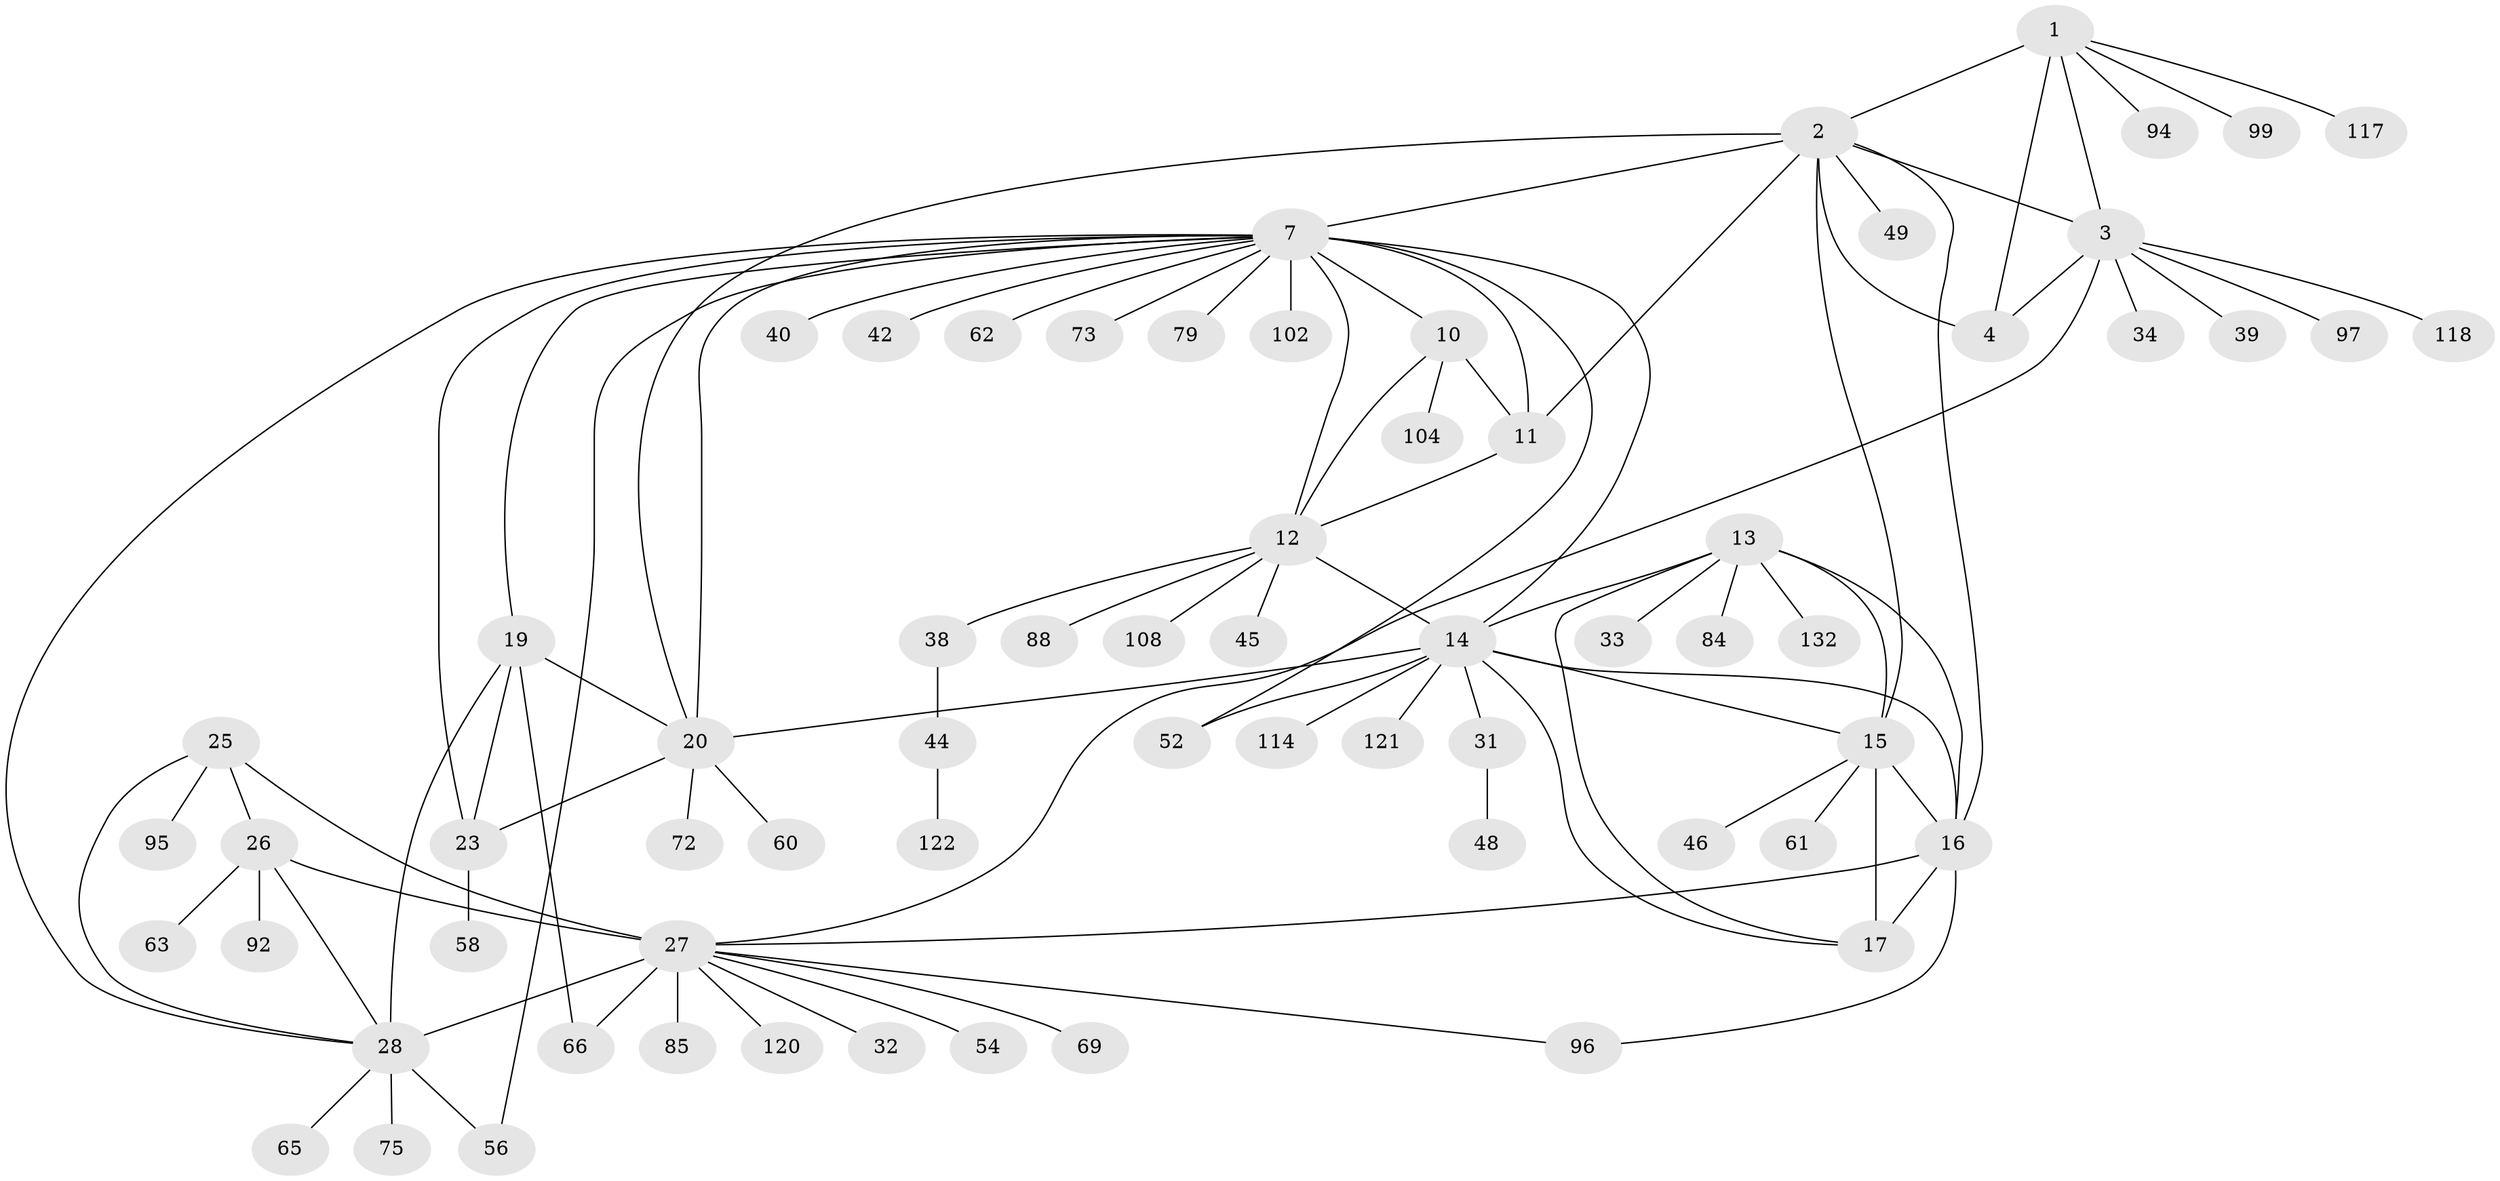 // original degree distribution, {9: 0.05223880597014925, 8: 0.06716417910447761, 10: 0.029850746268656716, 7: 0.007462686567164179, 11: 0.014925373134328358, 6: 0.03731343283582089, 12: 0.007462686567164179, 13: 0.007462686567164179, 4: 0.007462686567164179, 1: 0.5597014925373134, 2: 0.1791044776119403, 3: 0.029850746268656716}
// Generated by graph-tools (version 1.1) at 2025/19/03/04/25 18:19:40]
// undirected, 67 vertices, 97 edges
graph export_dot {
graph [start="1"]
  node [color=gray90,style=filled];
  1 [super="+59"];
  2 [super="+5+64+6"];
  3;
  4 [super="+119+71"];
  7 [super="+9+87+47+36+8"];
  10;
  11 [super="+81+53"];
  12;
  13;
  14;
  15;
  16 [super="+18+55+70"];
  17 [super="+68"];
  19 [super="+78+76"];
  20 [super="+22+103"];
  23 [super="+111+101+86"];
  25;
  26 [super="+77"];
  27 [super="+29+57"];
  28 [super="+105+30"];
  31 [super="+83+41"];
  32;
  33;
  34;
  38;
  39;
  40 [super="+74"];
  42;
  44;
  45;
  46;
  48;
  49 [super="+133"];
  52;
  54;
  56;
  58 [super="+90"];
  60 [super="+131"];
  61;
  62 [super="+134"];
  63;
  65;
  66 [super="+115"];
  69;
  72 [super="+93+128"];
  73 [super="+89"];
  75;
  79;
  84;
  85;
  88;
  92;
  94;
  95;
  96;
  97;
  99 [super="+127+125"];
  102;
  104;
  108;
  114;
  117;
  118;
  120 [super="+126"];
  121;
  122;
  132;
  1 -- 2 [weight=3];
  1 -- 3;
  1 -- 4;
  1 -- 94;
  1 -- 99;
  1 -- 117;
  2 -- 3 [weight=3];
  2 -- 4 [weight=3];
  2 -- 49;
  2 -- 15;
  2 -- 7 [weight=3];
  2 -- 16;
  2 -- 20;
  2 -- 11;
  3 -- 4;
  3 -- 34;
  3 -- 39;
  3 -- 97;
  3 -- 118;
  3 -- 27;
  7 -- 10 [weight=3];
  7 -- 11 [weight=4];
  7 -- 12 [weight=3];
  7 -- 40;
  7 -- 79;
  7 -- 56;
  7 -- 62;
  7 -- 73;
  7 -- 14;
  7 -- 19 [weight=2];
  7 -- 20 [weight=4];
  7 -- 23 [weight=2];
  7 -- 28;
  7 -- 102;
  7 -- 42;
  7 -- 52;
  10 -- 11;
  10 -- 12;
  10 -- 104;
  11 -- 12;
  12 -- 14;
  12 -- 38;
  12 -- 45;
  12 -- 88;
  12 -- 108;
  13 -- 14;
  13 -- 15;
  13 -- 16 [weight=2];
  13 -- 17;
  13 -- 33;
  13 -- 84;
  13 -- 132;
  14 -- 15;
  14 -- 16 [weight=2];
  14 -- 17;
  14 -- 31;
  14 -- 52;
  14 -- 114;
  14 -- 121;
  14 -- 20;
  15 -- 16 [weight=2];
  15 -- 17;
  15 -- 46;
  15 -- 61;
  16 -- 17 [weight=2];
  16 -- 27;
  16 -- 96;
  19 -- 20 [weight=2];
  19 -- 23;
  19 -- 66;
  19 -- 28;
  20 -- 23 [weight=2];
  20 -- 60;
  20 -- 72;
  23 -- 58;
  25 -- 26;
  25 -- 27 [weight=2];
  25 -- 28 [weight=2];
  25 -- 95;
  26 -- 27 [weight=2];
  26 -- 28 [weight=2];
  26 -- 63;
  26 -- 92;
  27 -- 28 [weight=4];
  27 -- 32;
  27 -- 54;
  27 -- 69;
  27 -- 96;
  27 -- 120;
  27 -- 66;
  27 -- 85;
  28 -- 65;
  28 -- 75;
  28 -- 56;
  31 -- 48;
  38 -- 44;
  44 -- 122;
}
